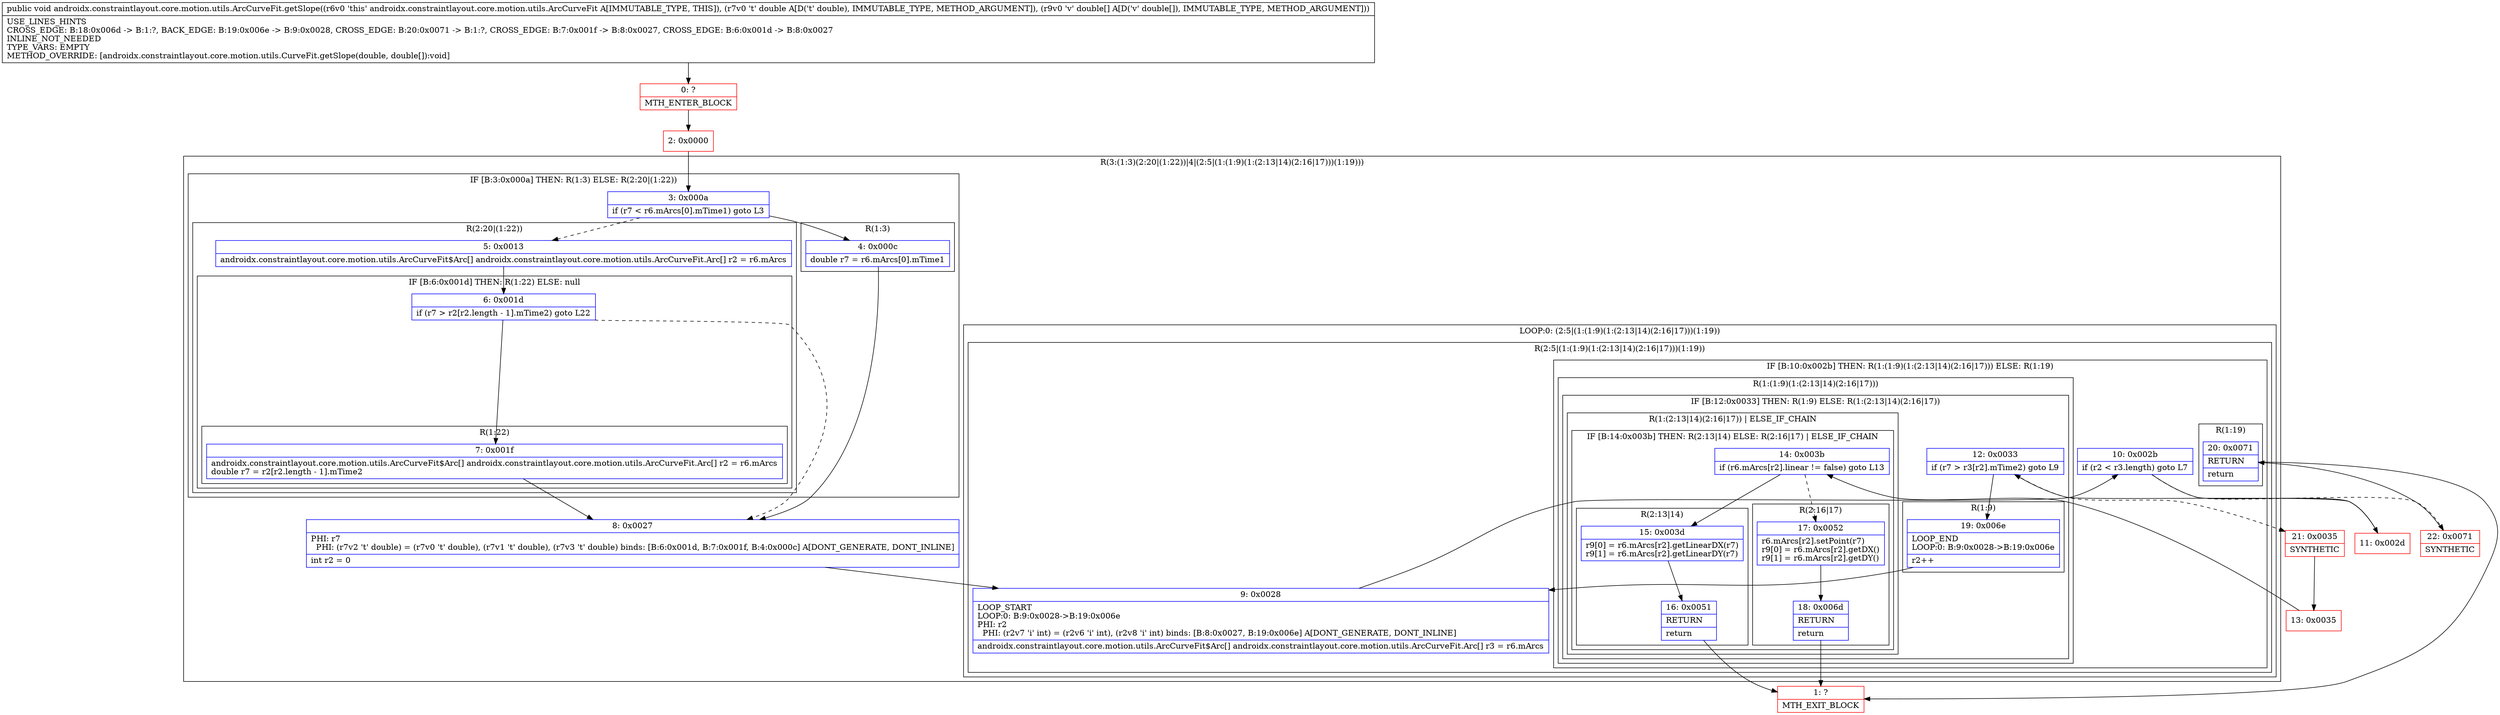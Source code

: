 digraph "CFG forandroidx.constraintlayout.core.motion.utils.ArcCurveFit.getSlope(D[D)V" {
subgraph cluster_Region_1755276907 {
label = "R(3:(1:3)(2:20|(1:22))|4|(2:5|(1:(1:9)(1:(2:13|14)(2:16|17)))(1:19)))";
node [shape=record,color=blue];
subgraph cluster_IfRegion_401490237 {
label = "IF [B:3:0x000a] THEN: R(1:3) ELSE: R(2:20|(1:22))";
node [shape=record,color=blue];
Node_3 [shape=record,label="{3\:\ 0x000a|if (r7 \< r6.mArcs[0].mTime1) goto L3\l}"];
subgraph cluster_Region_698946514 {
label = "R(1:3)";
node [shape=record,color=blue];
Node_4 [shape=record,label="{4\:\ 0x000c|double r7 = r6.mArcs[0].mTime1\l}"];
}
subgraph cluster_Region_851660456 {
label = "R(2:20|(1:22))";
node [shape=record,color=blue];
Node_5 [shape=record,label="{5\:\ 0x0013|androidx.constraintlayout.core.motion.utils.ArcCurveFit$Arc[] androidx.constraintlayout.core.motion.utils.ArcCurveFit.Arc[] r2 = r6.mArcs\l}"];
subgraph cluster_IfRegion_1371463533 {
label = "IF [B:6:0x001d] THEN: R(1:22) ELSE: null";
node [shape=record,color=blue];
Node_6 [shape=record,label="{6\:\ 0x001d|if (r7 \> r2[r2.length \- 1].mTime2) goto L22\l}"];
subgraph cluster_Region_922175093 {
label = "R(1:22)";
node [shape=record,color=blue];
Node_7 [shape=record,label="{7\:\ 0x001f|androidx.constraintlayout.core.motion.utils.ArcCurveFit$Arc[] androidx.constraintlayout.core.motion.utils.ArcCurveFit.Arc[] r2 = r6.mArcs\ldouble r7 = r2[r2.length \- 1].mTime2\l}"];
}
}
}
}
Node_8 [shape=record,label="{8\:\ 0x0027|PHI: r7 \l  PHI: (r7v2 't' double) = (r7v0 't' double), (r7v1 't' double), (r7v3 't' double) binds: [B:6:0x001d, B:7:0x001f, B:4:0x000c] A[DONT_GENERATE, DONT_INLINE]\l|int r2 = 0\l}"];
subgraph cluster_LoopRegion_138881790 {
label = "LOOP:0: (2:5|(1:(1:9)(1:(2:13|14)(2:16|17)))(1:19))";
node [shape=record,color=blue];
subgraph cluster_Region_2079578527 {
label = "R(2:5|(1:(1:9)(1:(2:13|14)(2:16|17)))(1:19))";
node [shape=record,color=blue];
Node_9 [shape=record,label="{9\:\ 0x0028|LOOP_START\lLOOP:0: B:9:0x0028\-\>B:19:0x006e\lPHI: r2 \l  PHI: (r2v7 'i' int) = (r2v6 'i' int), (r2v8 'i' int) binds: [B:8:0x0027, B:19:0x006e] A[DONT_GENERATE, DONT_INLINE]\l|androidx.constraintlayout.core.motion.utils.ArcCurveFit$Arc[] androidx.constraintlayout.core.motion.utils.ArcCurveFit.Arc[] r3 = r6.mArcs\l}"];
subgraph cluster_IfRegion_1734555924 {
label = "IF [B:10:0x002b] THEN: R(1:(1:9)(1:(2:13|14)(2:16|17))) ELSE: R(1:19)";
node [shape=record,color=blue];
Node_10 [shape=record,label="{10\:\ 0x002b|if (r2 \< r3.length) goto L7\l}"];
subgraph cluster_Region_1371054085 {
label = "R(1:(1:9)(1:(2:13|14)(2:16|17)))";
node [shape=record,color=blue];
subgraph cluster_IfRegion_1806372707 {
label = "IF [B:12:0x0033] THEN: R(1:9) ELSE: R(1:(2:13|14)(2:16|17))";
node [shape=record,color=blue];
Node_12 [shape=record,label="{12\:\ 0x0033|if (r7 \> r3[r2].mTime2) goto L9\l}"];
subgraph cluster_Region_1082246110 {
label = "R(1:9)";
node [shape=record,color=blue];
Node_19 [shape=record,label="{19\:\ 0x006e|LOOP_END\lLOOP:0: B:9:0x0028\-\>B:19:0x006e\l|r2++\l}"];
}
subgraph cluster_Region_876274854 {
label = "R(1:(2:13|14)(2:16|17)) | ELSE_IF_CHAIN\l";
node [shape=record,color=blue];
subgraph cluster_IfRegion_2014609475 {
label = "IF [B:14:0x003b] THEN: R(2:13|14) ELSE: R(2:16|17) | ELSE_IF_CHAIN\l";
node [shape=record,color=blue];
Node_14 [shape=record,label="{14\:\ 0x003b|if (r6.mArcs[r2].linear != false) goto L13\l}"];
subgraph cluster_Region_918893484 {
label = "R(2:13|14)";
node [shape=record,color=blue];
Node_15 [shape=record,label="{15\:\ 0x003d|r9[0] = r6.mArcs[r2].getLinearDX(r7)\lr9[1] = r6.mArcs[r2].getLinearDY(r7)\l}"];
Node_16 [shape=record,label="{16\:\ 0x0051|RETURN\l|return\l}"];
}
subgraph cluster_Region_1217402873 {
label = "R(2:16|17)";
node [shape=record,color=blue];
Node_17 [shape=record,label="{17\:\ 0x0052|r6.mArcs[r2].setPoint(r7)\lr9[0] = r6.mArcs[r2].getDX()\lr9[1] = r6.mArcs[r2].getDY()\l}"];
Node_18 [shape=record,label="{18\:\ 0x006d|RETURN\l|return\l}"];
}
}
}
}
}
subgraph cluster_Region_1433163376 {
label = "R(1:19)";
node [shape=record,color=blue];
Node_20 [shape=record,label="{20\:\ 0x0071|RETURN\l|return\l}"];
}
}
}
}
}
Node_0 [shape=record,color=red,label="{0\:\ ?|MTH_ENTER_BLOCK\l}"];
Node_2 [shape=record,color=red,label="{2\:\ 0x0000}"];
Node_11 [shape=record,color=red,label="{11\:\ 0x002d}"];
Node_21 [shape=record,color=red,label="{21\:\ 0x0035|SYNTHETIC\l}"];
Node_13 [shape=record,color=red,label="{13\:\ 0x0035}"];
Node_1 [shape=record,color=red,label="{1\:\ ?|MTH_EXIT_BLOCK\l}"];
Node_22 [shape=record,color=red,label="{22\:\ 0x0071|SYNTHETIC\l}"];
MethodNode[shape=record,label="{public void androidx.constraintlayout.core.motion.utils.ArcCurveFit.getSlope((r6v0 'this' androidx.constraintlayout.core.motion.utils.ArcCurveFit A[IMMUTABLE_TYPE, THIS]), (r7v0 't' double A[D('t' double), IMMUTABLE_TYPE, METHOD_ARGUMENT]), (r9v0 'v' double[] A[D('v' double[]), IMMUTABLE_TYPE, METHOD_ARGUMENT]))  | USE_LINES_HINTS\lCROSS_EDGE: B:18:0x006d \-\> B:1:?, BACK_EDGE: B:19:0x006e \-\> B:9:0x0028, CROSS_EDGE: B:20:0x0071 \-\> B:1:?, CROSS_EDGE: B:7:0x001f \-\> B:8:0x0027, CROSS_EDGE: B:6:0x001d \-\> B:8:0x0027\lINLINE_NOT_NEEDED\lTYPE_VARS: EMPTY\lMETHOD_OVERRIDE: [androidx.constraintlayout.core.motion.utils.CurveFit.getSlope(double, double[]):void]\l}"];
MethodNode -> Node_0;Node_3 -> Node_4;
Node_3 -> Node_5[style=dashed];
Node_4 -> Node_8;
Node_5 -> Node_6;
Node_6 -> Node_7;
Node_6 -> Node_8[style=dashed];
Node_7 -> Node_8;
Node_8 -> Node_9;
Node_9 -> Node_10;
Node_10 -> Node_11;
Node_10 -> Node_22[style=dashed];
Node_12 -> Node_19;
Node_12 -> Node_21[style=dashed];
Node_19 -> Node_9;
Node_14 -> Node_15;
Node_14 -> Node_17[style=dashed];
Node_15 -> Node_16;
Node_16 -> Node_1;
Node_17 -> Node_18;
Node_18 -> Node_1;
Node_20 -> Node_1;
Node_0 -> Node_2;
Node_2 -> Node_3;
Node_11 -> Node_12;
Node_21 -> Node_13;
Node_13 -> Node_14;
Node_22 -> Node_20;
}

